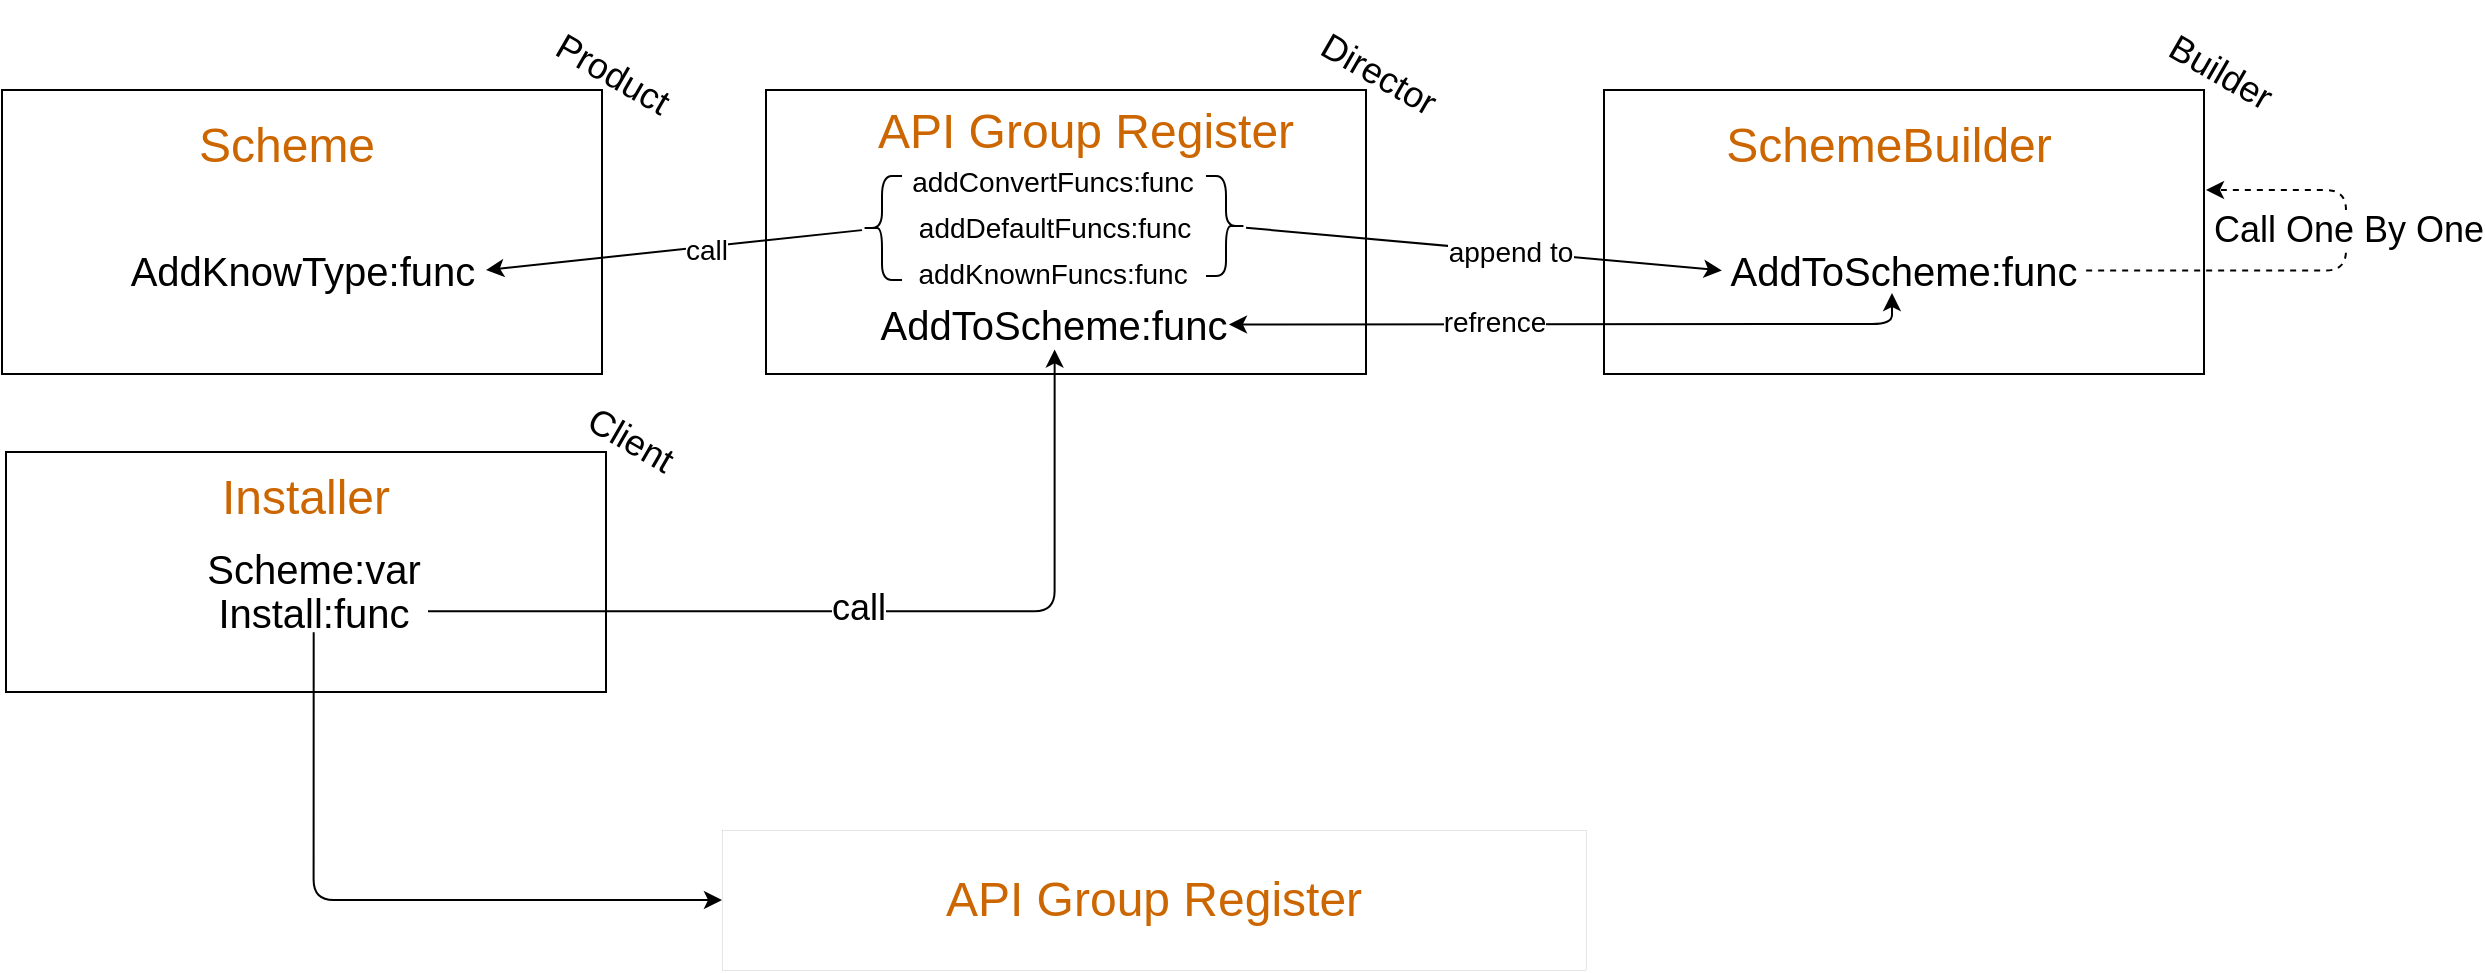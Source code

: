 <mxfile>
    <diagram id="KSGf075R0hTIlhzQJ1op" name="第 1 页">
        <mxGraphModel dx="2884" dy="2054" grid="1" gridSize="10" guides="1" tooltips="1" connect="1" arrows="1" fold="1" page="1" pageScale="1" pageWidth="827" pageHeight="1169" math="0" shadow="0">
            <root>
                <mxCell id="0"/>
                <mxCell id="1" parent="0"/>
                <mxCell id="59" value="" style="group;fontColor=#CC6600;strokeColor=#CC6600;rounded=0;" vertex="1" connectable="0" parent="1">
                    <mxGeometry x="-112" y="400" width="300" height="142" as="geometry"/>
                </mxCell>
                <mxCell id="38" value="" style="rounded=0;whiteSpace=wrap;html=1;" vertex="1" parent="59">
                    <mxGeometry width="300" height="142" as="geometry"/>
                </mxCell>
                <mxCell id="56" value="AddKnowType:func" style="text;html=1;strokeColor=none;fillColor=none;align=center;verticalAlign=middle;whiteSpace=wrap;rounded=0;fontSize=20;" vertex="1" parent="59">
                    <mxGeometry x="125.676" y="77.682" width="48.649" height="25.059" as="geometry"/>
                </mxCell>
                <mxCell id="53" value="&lt;font style=&quot;font-size: 24px&quot;&gt;Scheme&lt;/font&gt;" style="text;html=1;strokeColor=none;fillColor=none;align=center;verticalAlign=middle;whiteSpace=wrap;rounded=0;fontColor=#CC6600;" vertex="1" parent="59">
                    <mxGeometry x="117.568" y="15.035" width="48.649" height="25.059" as="geometry"/>
                </mxCell>
                <mxCell id="64" value="00" style="group;fontSize=14;" vertex="1" connectable="0" parent="1">
                    <mxGeometry x="270" y="400" width="300" height="160" as="geometry"/>
                </mxCell>
                <mxCell id="65" value="" style="rounded=0;whiteSpace=wrap;html=1;" vertex="1" parent="64">
                    <mxGeometry width="300" height="142" as="geometry"/>
                </mxCell>
                <mxCell id="66" value="AddToScheme:func" style="text;html=1;strokeColor=none;fillColor=none;align=center;verticalAlign=middle;whiteSpace=wrap;rounded=0;fontSize=20;" vertex="1" parent="64">
                    <mxGeometry x="57.16" y="104.68" width="174.32" height="25.06" as="geometry"/>
                </mxCell>
                <mxCell id="67" value="&lt;font style=&quot;font-size: 24px&quot; color=&quot;#cc6600&quot;&gt;API Group Register&lt;/font&gt;" style="text;html=1;strokeColor=none;fillColor=none;align=center;verticalAlign=middle;whiteSpace=wrap;rounded=0;" vertex="1" parent="64">
                    <mxGeometry x="30" y="8" width="260" height="25.06" as="geometry"/>
                </mxCell>
                <mxCell id="75" value="addConvertFuncs:func" style="text;html=1;strokeColor=none;fillColor=none;align=center;verticalAlign=middle;whiteSpace=wrap;rounded=0;fontSize=14;" vertex="1" parent="64">
                    <mxGeometry x="118.996" y="33.062" width="48.649" height="25.059" as="geometry"/>
                </mxCell>
                <mxCell id="76" value="addDefaultFuncs:func" style="text;html=1;strokeColor=none;fillColor=none;align=center;verticalAlign=middle;whiteSpace=wrap;rounded=0;fontSize=14;" vertex="1" parent="64">
                    <mxGeometry x="119.996" y="56.472" width="48.649" height="25.059" as="geometry"/>
                </mxCell>
                <mxCell id="78" value="addKnownFuncs:func" style="text;html=1;strokeColor=none;fillColor=none;align=center;verticalAlign=middle;whiteSpace=wrap;rounded=0;fontSize=14;" vertex="1" parent="64">
                    <mxGeometry x="118.996" y="79.622" width="48.649" height="25.059" as="geometry"/>
                </mxCell>
                <mxCell id="80" value="" style="shape=curlyBracket;whiteSpace=wrap;html=1;rounded=1;fontSize=14;" vertex="1" parent="64">
                    <mxGeometry x="48" y="43" width="20" height="52" as="geometry"/>
                </mxCell>
                <mxCell id="81" value="" style="shape=curlyBracket;whiteSpace=wrap;html=1;rounded=1;flipH=1;fontSize=14;" vertex="1" parent="64">
                    <mxGeometry x="220" y="43" width="20" height="50" as="geometry"/>
                </mxCell>
                <mxCell id="68" value="" style="group" vertex="1" connectable="0" parent="1">
                    <mxGeometry x="689" y="400" width="350" height="142" as="geometry"/>
                </mxCell>
                <mxCell id="69" value="" style="rounded=0;whiteSpace=wrap;html=1;" vertex="1" parent="68">
                    <mxGeometry width="300" height="142" as="geometry"/>
                </mxCell>
                <mxCell id="70" value="AddToScheme:func" style="text;html=1;strokeColor=none;fillColor=none;align=center;verticalAlign=middle;whiteSpace=wrap;rounded=0;fontSize=20;" vertex="1" parent="68">
                    <mxGeometry x="58.92" y="77.68" width="182.16" height="25.06" as="geometry"/>
                </mxCell>
                <mxCell id="71" value="&lt;font style=&quot;font-size: 24px&quot; color=&quot;#cc6600&quot;&gt;SchemeBuilder&lt;/font&gt;" style="text;html=1;strokeColor=none;fillColor=none;align=center;verticalAlign=middle;whiteSpace=wrap;rounded=0;" vertex="1" parent="68">
                    <mxGeometry x="117.568" y="15.035" width="48.649" height="25.059" as="geometry"/>
                </mxCell>
                <mxCell id="82" style="edgeStyle=none;html=1;fontSize=14;" edge="1" parent="1" source="80">
                    <mxGeometry relative="1" as="geometry">
                        <mxPoint x="130" y="490" as="targetPoint"/>
                        <Array as="points">
                            <mxPoint x="130" y="490"/>
                        </Array>
                    </mxGeometry>
                </mxCell>
                <mxCell id="85" value="call" style="edgeLabel;html=1;align=center;verticalAlign=middle;resizable=0;points=[];fontSize=14;fontColor=#000000;" vertex="1" connectable="0" parent="82">
                    <mxGeometry x="-0.172" y="1" relative="1" as="geometry">
                        <mxPoint as="offset"/>
                    </mxGeometry>
                </mxCell>
                <mxCell id="83" style="edgeStyle=none;html=1;entryX=0;entryY=0.5;entryDx=0;entryDy=0;fontSize=14;entryPerimeter=0;" edge="1" parent="1" source="81" target="70">
                    <mxGeometry relative="1" as="geometry"/>
                </mxCell>
                <mxCell id="86" value="append to" style="edgeLabel;html=1;align=center;verticalAlign=middle;resizable=0;points=[];fontSize=14;fontColor=#000000;" vertex="1" connectable="0" parent="83">
                    <mxGeometry x="0.107" relative="1" as="geometry">
                        <mxPoint as="offset"/>
                    </mxGeometry>
                </mxCell>
                <mxCell id="88" value="" style="endArrow=classic;startArrow=classic;html=1;fontSize=14;fontColor=#000000;entryX=0.467;entryY=0.951;entryDx=0;entryDy=0;exitX=1;exitY=0.5;exitDx=0;exitDy=0;entryPerimeter=0;" edge="1" parent="1" source="66" target="70">
                    <mxGeometry width="50" height="50" relative="1" as="geometry">
                        <mxPoint x="600" y="570" as="sourcePoint"/>
                        <mxPoint x="650" y="520" as="targetPoint"/>
                        <Array as="points">
                            <mxPoint x="833" y="517"/>
                        </Array>
                    </mxGeometry>
                </mxCell>
                <mxCell id="90" value="&lt;span style=&quot;color: rgba(0 , 0 , 0 , 0) ; font-family: monospace ; font-size: 0px ; background-color: rgb(248 , 249 , 250)&quot;&gt;%3CmxGraphModel%3E%3Croot%3E%3CmxCell%20id%3D%220%22%2F%3E%3CmxCell%20id%3D%221%22%20parent%3D%220%22%2F%3E%3CmxCell%20id%3D%222%22%20value%3D%22refrence%22%20style%3D%22text%3Bhtml%3D1%3Balign%3Dcenter%3BverticalAlign%3Dmiddle%3Bresizable%3D0%3Bpoints%3D%5B%5D%3Bautosize%3D1%3BstrokeColor%3Dnone%3BfillColor%3Dnone%3BfontSize%3D14%3BfontColor%3D%23000000%3B%22%20vertex%3D%221%22%20parent%3D%221%22%3E%3CmxGeometry%20x%3D%22610%22%20y%3D%22500%22%20width%3D%2270%22%20height%3D%2220%22%20as%3D%22geometry%22%2F%3E%3C%2FmxCell%3E%3C%2Froot%3E%3C%2FmxGraphModel%3Eref&lt;/span&gt;" style="edgeLabel;html=1;align=center;verticalAlign=middle;resizable=0;points=[];fontSize=14;fontColor=#000000;" vertex="1" connectable="0" parent="88">
                    <mxGeometry x="-0.195" y="-2" relative="1" as="geometry">
                        <mxPoint as="offset"/>
                    </mxGeometry>
                </mxCell>
                <mxCell id="91" value="refrence" style="edgeLabel;html=1;align=center;verticalAlign=middle;resizable=0;points=[];fontSize=14;fontColor=#000000;" vertex="1" connectable="0" parent="88">
                    <mxGeometry x="-0.235" y="1" relative="1" as="geometry">
                        <mxPoint as="offset"/>
                    </mxGeometry>
                </mxCell>
                <mxCell id="92" value="Product" style="text;strokeColor=none;fillColor=none;html=1;fontSize=18;fontStyle=0;verticalAlign=middle;align=center;rounded=0;fontColor=#000000;rotation=30;strokeWidth=0;" vertex="1" parent="1">
                    <mxGeometry x="147" y="377" width="92" height="30" as="geometry"/>
                </mxCell>
                <mxCell id="95" value="Director" style="text;strokeColor=none;fillColor=none;html=1;fontSize=18;fontStyle=0;verticalAlign=middle;align=center;rounded=0;fontColor=#000000;rotation=30;strokeWidth=0;" vertex="1" parent="1">
                    <mxGeometry x="530" y="377" width="92" height="30" as="geometry"/>
                </mxCell>
                <mxCell id="94" value="Builder" style="text;strokeColor=none;fillColor=none;html=1;fontSize=18;fontStyle=0;verticalAlign=middle;align=center;rounded=0;fontColor=#000000;rotation=30;strokeWidth=0;" vertex="1" parent="1">
                    <mxGeometry x="951" y="376" width="92" height="30" as="geometry"/>
                </mxCell>
                <mxCell id="96" value="" style="group;fontColor=#CC6600;strokeColor=#CC6600;rounded=0;" vertex="1" connectable="0" parent="1">
                    <mxGeometry x="-110" y="581" width="300" height="120" as="geometry"/>
                </mxCell>
                <mxCell id="97" value="" style="rounded=0;whiteSpace=wrap;html=1;" vertex="1" parent="96">
                    <mxGeometry width="300" height="120" as="geometry"/>
                </mxCell>
                <mxCell id="98" value="Scheme:var" style="text;html=1;strokeColor=none;fillColor=none;align=center;verticalAlign=middle;whiteSpace=wrap;rounded=0;fontSize=20;" vertex="1" parent="96">
                    <mxGeometry x="96.68" y="47.828" width="114.32" height="21.177" as="geometry"/>
                </mxCell>
                <mxCell id="99" value="&lt;font style=&quot;font-size: 24px&quot; color=&quot;#cc6600&quot;&gt;Installer&lt;/font&gt;" style="text;html=1;strokeColor=none;fillColor=none;align=center;verticalAlign=middle;whiteSpace=wrap;rounded=0;" vertex="1" parent="96">
                    <mxGeometry x="103.79" y="12.71" width="92.43" height="21.177" as="geometry"/>
                </mxCell>
                <mxCell id="101" value="Install:func" style="text;html=1;strokeColor=none;fillColor=none;align=center;verticalAlign=middle;whiteSpace=wrap;rounded=0;fontSize=20;" vertex="1" parent="96">
                    <mxGeometry x="96.69" y="69.006" width="114.31" height="21.177" as="geometry"/>
                </mxCell>
                <mxCell id="100" value="Client" style="text;strokeColor=none;fillColor=none;html=1;fontSize=18;fontStyle=0;verticalAlign=middle;align=center;rounded=0;fontColor=#000000;rotation=30;strokeWidth=0;" vertex="1" parent="1">
                    <mxGeometry x="156" y="560" width="92" height="30" as="geometry"/>
                </mxCell>
                <mxCell id="102" style="edgeStyle=orthogonalEdgeStyle;html=1;entryX=0.5;entryY=1;entryDx=0;entryDy=0;fontSize=18;fontColor=#CC6600;" edge="1" parent="1" source="101" target="66">
                    <mxGeometry relative="1" as="geometry"/>
                </mxCell>
                <mxCell id="103" value="call" style="edgeLabel;html=1;align=center;verticalAlign=middle;resizable=0;points=[];fontSize=18;fontColor=#000000;" vertex="1" connectable="0" parent="102">
                    <mxGeometry x="-0.031" y="2" relative="1" as="geometry">
                        <mxPoint as="offset"/>
                    </mxGeometry>
                </mxCell>
                <mxCell id="104" style="edgeStyle=orthogonalEdgeStyle;html=1;fontSize=18;fontColor=#000000;dashed=1;" edge="1" parent="1" source="70">
                    <mxGeometry relative="1" as="geometry">
                        <mxPoint x="990" y="450" as="targetPoint"/>
                        <Array as="points">
                            <mxPoint x="1060" y="490"/>
                            <mxPoint x="1060" y="450"/>
                        </Array>
                    </mxGeometry>
                </mxCell>
                <mxCell id="105" value="Call One By One" style="edgeLabel;html=1;align=center;verticalAlign=middle;resizable=0;points=[];fontSize=18;fontColor=#000000;" vertex="1" connectable="0" parent="104">
                    <mxGeometry x="0.022" y="1" relative="1" as="geometry">
                        <mxPoint x="8" y="-20" as="offset"/>
                    </mxGeometry>
                </mxCell>
                <mxCell id="112" value="&lt;span style=&quot;color: rgb(204 , 102 , 0) ; font-size: 24px&quot;&gt;API Group Register&lt;/span&gt;" style="rounded=0;whiteSpace=wrap;html=1;fontSize=18;fontColor=#000000;strokeColor=default;strokeWidth=0;" vertex="1" parent="1">
                    <mxGeometry x="248" y="770" width="432" height="70" as="geometry"/>
                </mxCell>
                <mxCell id="113" style="edgeStyle=orthogonalEdgeStyle;html=1;exitX=0.5;exitY=1;exitDx=0;exitDy=0;entryX=0;entryY=0.5;entryDx=0;entryDy=0;fontSize=18;fontColor=#000000;" edge="1" parent="1" source="101" target="112">
                    <mxGeometry relative="1" as="geometry"/>
                </mxCell>
            </root>
        </mxGraphModel>
    </diagram>
</mxfile>